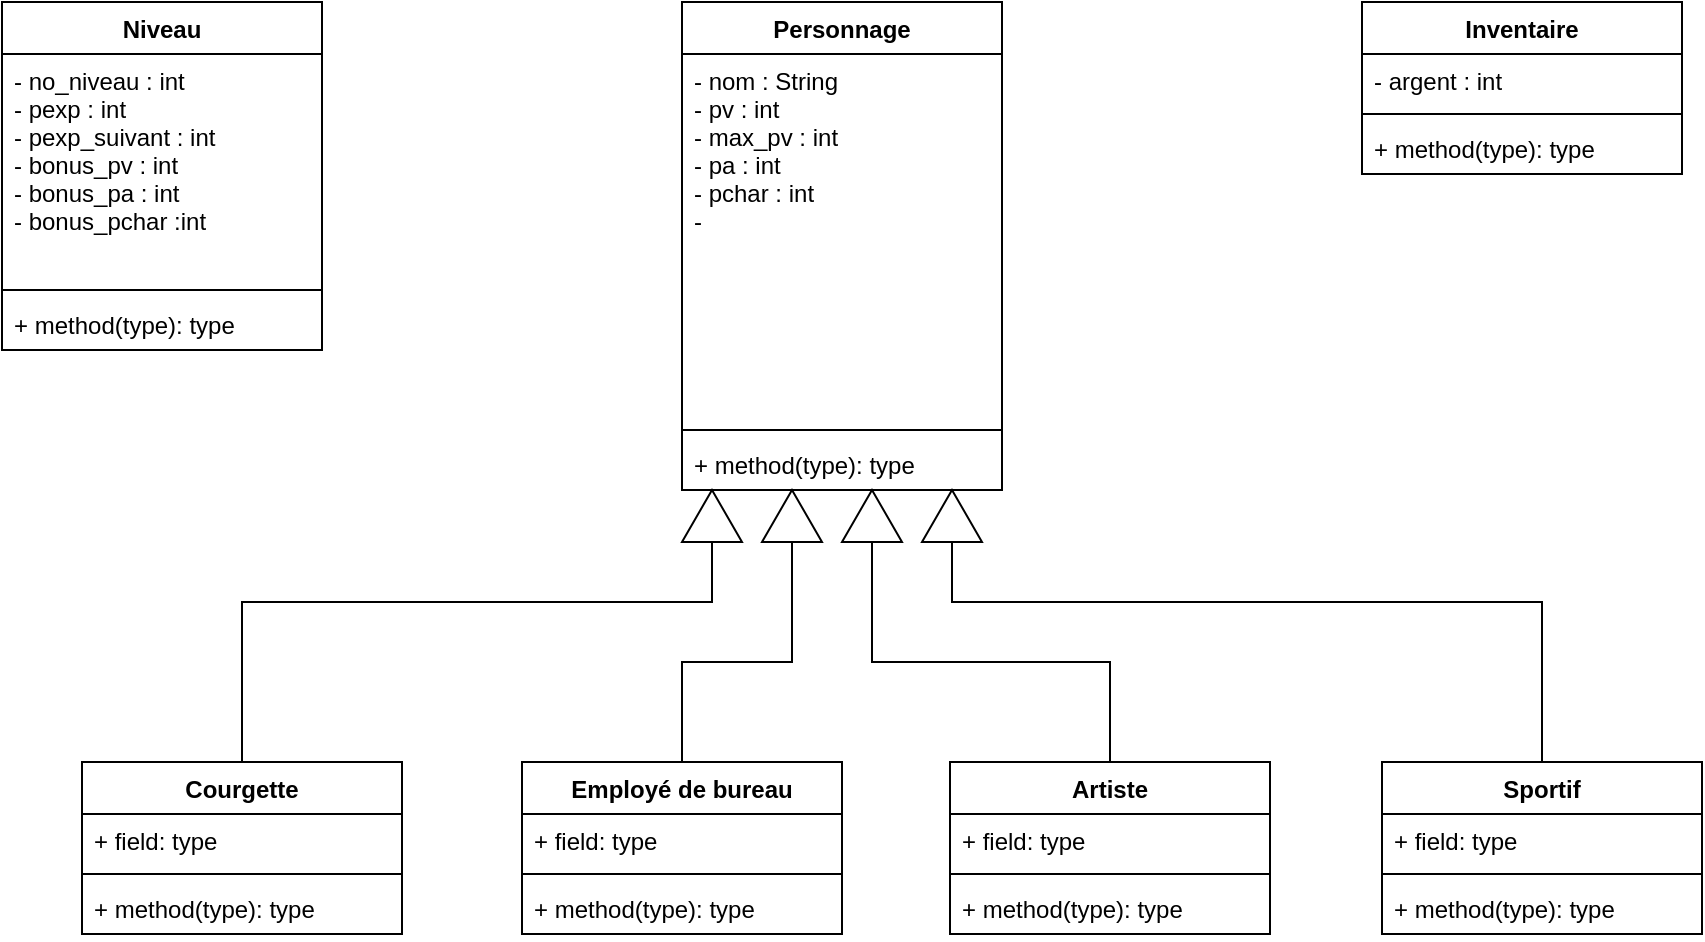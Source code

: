 <mxfile version="20.3.0" type="device"><diagram id="cSPL5_gINjsV-lLLQfYA" name="Page-1"><mxGraphModel dx="2190" dy="708" grid="1" gridSize="10" guides="1" tooltips="1" connect="1" arrows="1" fold="1" page="1" pageScale="1" pageWidth="827" pageHeight="1169" math="0" shadow="0"><root><mxCell id="0"/><mxCell id="1" parent="0"/><mxCell id="9UiDdollsuZb2TYEFVyJ-1" value="Personnage" style="swimlane;fontStyle=1;align=center;verticalAlign=top;childLayout=stackLayout;horizontal=1;startSize=26;horizontalStack=0;resizeParent=1;resizeParentMax=0;resizeLast=0;collapsible=1;marginBottom=0;" vertex="1" parent="1"><mxGeometry x="200" y="250" width="160" height="244" as="geometry"/></mxCell><mxCell id="9UiDdollsuZb2TYEFVyJ-2" value="- nom : String&#10;- pv : int&#10;- max_pv : int&#10;- pa : int&#10;- pchar : int&#10;- " style="text;strokeColor=none;fillColor=none;align=left;verticalAlign=top;spacingLeft=4;spacingRight=4;overflow=hidden;rotatable=0;points=[[0,0.5],[1,0.5]];portConstraint=eastwest;" vertex="1" parent="9UiDdollsuZb2TYEFVyJ-1"><mxGeometry y="26" width="160" height="184" as="geometry"/></mxCell><mxCell id="9UiDdollsuZb2TYEFVyJ-3" value="" style="line;strokeWidth=1;fillColor=none;align=left;verticalAlign=middle;spacingTop=-1;spacingLeft=3;spacingRight=3;rotatable=0;labelPosition=right;points=[];portConstraint=eastwest;strokeColor=inherit;" vertex="1" parent="9UiDdollsuZb2TYEFVyJ-1"><mxGeometry y="210" width="160" height="8" as="geometry"/></mxCell><mxCell id="9UiDdollsuZb2TYEFVyJ-4" value="+ method(type): type" style="text;strokeColor=none;fillColor=none;align=left;verticalAlign=top;spacingLeft=4;spacingRight=4;overflow=hidden;rotatable=0;points=[[0,0.5],[1,0.5]];portConstraint=eastwest;" vertex="1" parent="9UiDdollsuZb2TYEFVyJ-1"><mxGeometry y="218" width="160" height="26" as="geometry"/></mxCell><mxCell id="9UiDdollsuZb2TYEFVyJ-5" value="Courgette" style="swimlane;fontStyle=1;align=center;verticalAlign=top;childLayout=stackLayout;horizontal=1;startSize=26;horizontalStack=0;resizeParent=1;resizeParentMax=0;resizeLast=0;collapsible=1;marginBottom=0;" vertex="1" parent="1"><mxGeometry x="-100" y="630" width="160" height="86" as="geometry"/></mxCell><mxCell id="9UiDdollsuZb2TYEFVyJ-6" value="+ field: type" style="text;strokeColor=none;fillColor=none;align=left;verticalAlign=top;spacingLeft=4;spacingRight=4;overflow=hidden;rotatable=0;points=[[0,0.5],[1,0.5]];portConstraint=eastwest;" vertex="1" parent="9UiDdollsuZb2TYEFVyJ-5"><mxGeometry y="26" width="160" height="26" as="geometry"/></mxCell><mxCell id="9UiDdollsuZb2TYEFVyJ-7" value="" style="line;strokeWidth=1;fillColor=none;align=left;verticalAlign=middle;spacingTop=-1;spacingLeft=3;spacingRight=3;rotatable=0;labelPosition=right;points=[];portConstraint=eastwest;strokeColor=inherit;" vertex="1" parent="9UiDdollsuZb2TYEFVyJ-5"><mxGeometry y="52" width="160" height="8" as="geometry"/></mxCell><mxCell id="9UiDdollsuZb2TYEFVyJ-8" value="+ method(type): type" style="text;strokeColor=none;fillColor=none;align=left;verticalAlign=top;spacingLeft=4;spacingRight=4;overflow=hidden;rotatable=0;points=[[0,0.5],[1,0.5]];portConstraint=eastwest;" vertex="1" parent="9UiDdollsuZb2TYEFVyJ-5"><mxGeometry y="60" width="160" height="26" as="geometry"/></mxCell><mxCell id="9UiDdollsuZb2TYEFVyJ-9" value="Artiste" style="swimlane;fontStyle=1;align=center;verticalAlign=top;childLayout=stackLayout;horizontal=1;startSize=26;horizontalStack=0;resizeParent=1;resizeParentMax=0;resizeLast=0;collapsible=1;marginBottom=0;" vertex="1" parent="1"><mxGeometry x="334" y="630" width="160" height="86" as="geometry"/></mxCell><mxCell id="9UiDdollsuZb2TYEFVyJ-10" value="+ field: type" style="text;strokeColor=none;fillColor=none;align=left;verticalAlign=top;spacingLeft=4;spacingRight=4;overflow=hidden;rotatable=0;points=[[0,0.5],[1,0.5]];portConstraint=eastwest;" vertex="1" parent="9UiDdollsuZb2TYEFVyJ-9"><mxGeometry y="26" width="160" height="26" as="geometry"/></mxCell><mxCell id="9UiDdollsuZb2TYEFVyJ-11" value="" style="line;strokeWidth=1;fillColor=none;align=left;verticalAlign=middle;spacingTop=-1;spacingLeft=3;spacingRight=3;rotatable=0;labelPosition=right;points=[];portConstraint=eastwest;strokeColor=inherit;" vertex="1" parent="9UiDdollsuZb2TYEFVyJ-9"><mxGeometry y="52" width="160" height="8" as="geometry"/></mxCell><mxCell id="9UiDdollsuZb2TYEFVyJ-12" value="+ method(type): type" style="text;strokeColor=none;fillColor=none;align=left;verticalAlign=top;spacingLeft=4;spacingRight=4;overflow=hidden;rotatable=0;points=[[0,0.5],[1,0.5]];portConstraint=eastwest;" vertex="1" parent="9UiDdollsuZb2TYEFVyJ-9"><mxGeometry y="60" width="160" height="26" as="geometry"/></mxCell><mxCell id="9UiDdollsuZb2TYEFVyJ-13" value="Sportif" style="swimlane;fontStyle=1;align=center;verticalAlign=top;childLayout=stackLayout;horizontal=1;startSize=26;horizontalStack=0;resizeParent=1;resizeParentMax=0;resizeLast=0;collapsible=1;marginBottom=0;" vertex="1" parent="1"><mxGeometry x="550" y="630" width="160" height="86" as="geometry"/></mxCell><mxCell id="9UiDdollsuZb2TYEFVyJ-14" value="+ field: type" style="text;strokeColor=none;fillColor=none;align=left;verticalAlign=top;spacingLeft=4;spacingRight=4;overflow=hidden;rotatable=0;points=[[0,0.5],[1,0.5]];portConstraint=eastwest;" vertex="1" parent="9UiDdollsuZb2TYEFVyJ-13"><mxGeometry y="26" width="160" height="26" as="geometry"/></mxCell><mxCell id="9UiDdollsuZb2TYEFVyJ-15" value="" style="line;strokeWidth=1;fillColor=none;align=left;verticalAlign=middle;spacingTop=-1;spacingLeft=3;spacingRight=3;rotatable=0;labelPosition=right;points=[];portConstraint=eastwest;strokeColor=inherit;" vertex="1" parent="9UiDdollsuZb2TYEFVyJ-13"><mxGeometry y="52" width="160" height="8" as="geometry"/></mxCell><mxCell id="9UiDdollsuZb2TYEFVyJ-16" value="+ method(type): type" style="text;strokeColor=none;fillColor=none;align=left;verticalAlign=top;spacingLeft=4;spacingRight=4;overflow=hidden;rotatable=0;points=[[0,0.5],[1,0.5]];portConstraint=eastwest;" vertex="1" parent="9UiDdollsuZb2TYEFVyJ-13"><mxGeometry y="60" width="160" height="26" as="geometry"/></mxCell><mxCell id="9UiDdollsuZb2TYEFVyJ-17" value="Employé de bureau" style="swimlane;fontStyle=1;align=center;verticalAlign=top;childLayout=stackLayout;horizontal=1;startSize=26;horizontalStack=0;resizeParent=1;resizeParentMax=0;resizeLast=0;collapsible=1;marginBottom=0;" vertex="1" parent="1"><mxGeometry x="120" y="630" width="160" height="86" as="geometry"/></mxCell><mxCell id="9UiDdollsuZb2TYEFVyJ-18" value="+ field: type" style="text;strokeColor=none;fillColor=none;align=left;verticalAlign=top;spacingLeft=4;spacingRight=4;overflow=hidden;rotatable=0;points=[[0,0.5],[1,0.5]];portConstraint=eastwest;" vertex="1" parent="9UiDdollsuZb2TYEFVyJ-17"><mxGeometry y="26" width="160" height="26" as="geometry"/></mxCell><mxCell id="9UiDdollsuZb2TYEFVyJ-19" value="" style="line;strokeWidth=1;fillColor=none;align=left;verticalAlign=middle;spacingTop=-1;spacingLeft=3;spacingRight=3;rotatable=0;labelPosition=right;points=[];portConstraint=eastwest;strokeColor=inherit;" vertex="1" parent="9UiDdollsuZb2TYEFVyJ-17"><mxGeometry y="52" width="160" height="8" as="geometry"/></mxCell><mxCell id="9UiDdollsuZb2TYEFVyJ-20" value="+ method(type): type" style="text;strokeColor=none;fillColor=none;align=left;verticalAlign=top;spacingLeft=4;spacingRight=4;overflow=hidden;rotatable=0;points=[[0,0.5],[1,0.5]];portConstraint=eastwest;" vertex="1" parent="9UiDdollsuZb2TYEFVyJ-17"><mxGeometry y="60" width="160" height="26" as="geometry"/></mxCell><mxCell id="9UiDdollsuZb2TYEFVyJ-21" value="Inventaire" style="swimlane;fontStyle=1;align=center;verticalAlign=top;childLayout=stackLayout;horizontal=1;startSize=26;horizontalStack=0;resizeParent=1;resizeParentMax=0;resizeLast=0;collapsible=1;marginBottom=0;" vertex="1" parent="1"><mxGeometry x="540" y="250" width="160" height="86" as="geometry"/></mxCell><mxCell id="9UiDdollsuZb2TYEFVyJ-22" value="- argent : int" style="text;strokeColor=none;fillColor=none;align=left;verticalAlign=top;spacingLeft=4;spacingRight=4;overflow=hidden;rotatable=0;points=[[0,0.5],[1,0.5]];portConstraint=eastwest;" vertex="1" parent="9UiDdollsuZb2TYEFVyJ-21"><mxGeometry y="26" width="160" height="26" as="geometry"/></mxCell><mxCell id="9UiDdollsuZb2TYEFVyJ-23" value="" style="line;strokeWidth=1;fillColor=none;align=left;verticalAlign=middle;spacingTop=-1;spacingLeft=3;spacingRight=3;rotatable=0;labelPosition=right;points=[];portConstraint=eastwest;strokeColor=inherit;" vertex="1" parent="9UiDdollsuZb2TYEFVyJ-21"><mxGeometry y="52" width="160" height="8" as="geometry"/></mxCell><mxCell id="9UiDdollsuZb2TYEFVyJ-24" value="+ method(type): type" style="text;strokeColor=none;fillColor=none;align=left;verticalAlign=top;spacingLeft=4;spacingRight=4;overflow=hidden;rotatable=0;points=[[0,0.5],[1,0.5]];portConstraint=eastwest;" vertex="1" parent="9UiDdollsuZb2TYEFVyJ-21"><mxGeometry y="60" width="160" height="26" as="geometry"/></mxCell><mxCell id="9UiDdollsuZb2TYEFVyJ-25" value="Niveau" style="swimlane;fontStyle=1;align=center;verticalAlign=top;childLayout=stackLayout;horizontal=1;startSize=26;horizontalStack=0;resizeParent=1;resizeParentMax=0;resizeLast=0;collapsible=1;marginBottom=0;" vertex="1" parent="1"><mxGeometry x="-140" y="250" width="160" height="174" as="geometry"/></mxCell><mxCell id="9UiDdollsuZb2TYEFVyJ-26" value="- no_niveau : int&#10;- pexp : int&#10;- pexp_suivant : int&#10;- bonus_pv : int&#10;- bonus_pa : int&#10;- bonus_pchar :int" style="text;strokeColor=none;fillColor=none;align=left;verticalAlign=top;spacingLeft=4;spacingRight=4;overflow=hidden;rotatable=0;points=[[0,0.5],[1,0.5]];portConstraint=eastwest;" vertex="1" parent="9UiDdollsuZb2TYEFVyJ-25"><mxGeometry y="26" width="160" height="114" as="geometry"/></mxCell><mxCell id="9UiDdollsuZb2TYEFVyJ-27" value="" style="line;strokeWidth=1;fillColor=none;align=left;verticalAlign=middle;spacingTop=-1;spacingLeft=3;spacingRight=3;rotatable=0;labelPosition=right;points=[];portConstraint=eastwest;strokeColor=inherit;" vertex="1" parent="9UiDdollsuZb2TYEFVyJ-25"><mxGeometry y="140" width="160" height="8" as="geometry"/></mxCell><mxCell id="9UiDdollsuZb2TYEFVyJ-28" value="+ method(type): type" style="text;strokeColor=none;fillColor=none;align=left;verticalAlign=top;spacingLeft=4;spacingRight=4;overflow=hidden;rotatable=0;points=[[0,0.5],[1,0.5]];portConstraint=eastwest;" vertex="1" parent="9UiDdollsuZb2TYEFVyJ-25"><mxGeometry y="148" width="160" height="26" as="geometry"/></mxCell><mxCell id="9UiDdollsuZb2TYEFVyJ-29" value="" style="triangle;whiteSpace=wrap;html=1;direction=north;" vertex="1" parent="1"><mxGeometry x="200" y="494" width="30" height="26" as="geometry"/></mxCell><mxCell id="9UiDdollsuZb2TYEFVyJ-30" value="" style="triangle;whiteSpace=wrap;html=1;direction=north;" vertex="1" parent="1"><mxGeometry x="240" y="494" width="30" height="26" as="geometry"/></mxCell><mxCell id="9UiDdollsuZb2TYEFVyJ-31" value="" style="triangle;whiteSpace=wrap;html=1;direction=north;" vertex="1" parent="1"><mxGeometry x="280" y="494" width="30" height="26" as="geometry"/></mxCell><mxCell id="9UiDdollsuZb2TYEFVyJ-32" value="" style="triangle;whiteSpace=wrap;html=1;direction=north;" vertex="1" parent="1"><mxGeometry x="320" y="494" width="30" height="26" as="geometry"/></mxCell><mxCell id="9UiDdollsuZb2TYEFVyJ-34" value="" style="endArrow=none;html=1;rounded=0;exitX=0.5;exitY=0;exitDx=0;exitDy=0;entryX=0;entryY=0.5;entryDx=0;entryDy=0;" edge="1" parent="1" source="9UiDdollsuZb2TYEFVyJ-5" target="9UiDdollsuZb2TYEFVyJ-29"><mxGeometry width="50" height="50" relative="1" as="geometry"><mxPoint x="250" y="470" as="sourcePoint"/><mxPoint x="300" y="420" as="targetPoint"/><Array as="points"><mxPoint x="-20" y="550"/><mxPoint x="215" y="550"/></Array></mxGeometry></mxCell><mxCell id="9UiDdollsuZb2TYEFVyJ-35" value="" style="endArrow=none;html=1;rounded=0;exitX=0.5;exitY=0;exitDx=0;exitDy=0;entryX=0;entryY=0.5;entryDx=0;entryDy=0;" edge="1" parent="1" source="9UiDdollsuZb2TYEFVyJ-17" target="9UiDdollsuZb2TYEFVyJ-30"><mxGeometry width="50" height="50" relative="1" as="geometry"><mxPoint x="250" y="470" as="sourcePoint"/><mxPoint x="280" y="550" as="targetPoint"/><Array as="points"><mxPoint x="200" y="580"/><mxPoint x="255" y="580"/></Array></mxGeometry></mxCell><mxCell id="9UiDdollsuZb2TYEFVyJ-36" value="" style="endArrow=none;html=1;rounded=0;entryX=0;entryY=0.5;entryDx=0;entryDy=0;exitX=0.5;exitY=0;exitDx=0;exitDy=0;" edge="1" parent="1" source="9UiDdollsuZb2TYEFVyJ-9" target="9UiDdollsuZb2TYEFVyJ-31"><mxGeometry width="50" height="50" relative="1" as="geometry"><mxPoint x="250" y="470" as="sourcePoint"/><mxPoint x="300" y="420" as="targetPoint"/><Array as="points"><mxPoint x="414" y="580"/><mxPoint x="295" y="580"/></Array></mxGeometry></mxCell><mxCell id="9UiDdollsuZb2TYEFVyJ-37" value="" style="endArrow=none;html=1;rounded=0;exitX=0;exitY=0.5;exitDx=0;exitDy=0;entryX=0.5;entryY=0;entryDx=0;entryDy=0;" edge="1" parent="1" source="9UiDdollsuZb2TYEFVyJ-32" target="9UiDdollsuZb2TYEFVyJ-13"><mxGeometry width="50" height="50" relative="1" as="geometry"><mxPoint x="250" y="470" as="sourcePoint"/><mxPoint x="300" y="420" as="targetPoint"/><Array as="points"><mxPoint x="335" y="550"/><mxPoint x="630" y="550"/></Array></mxGeometry></mxCell></root></mxGraphModel></diagram></mxfile>